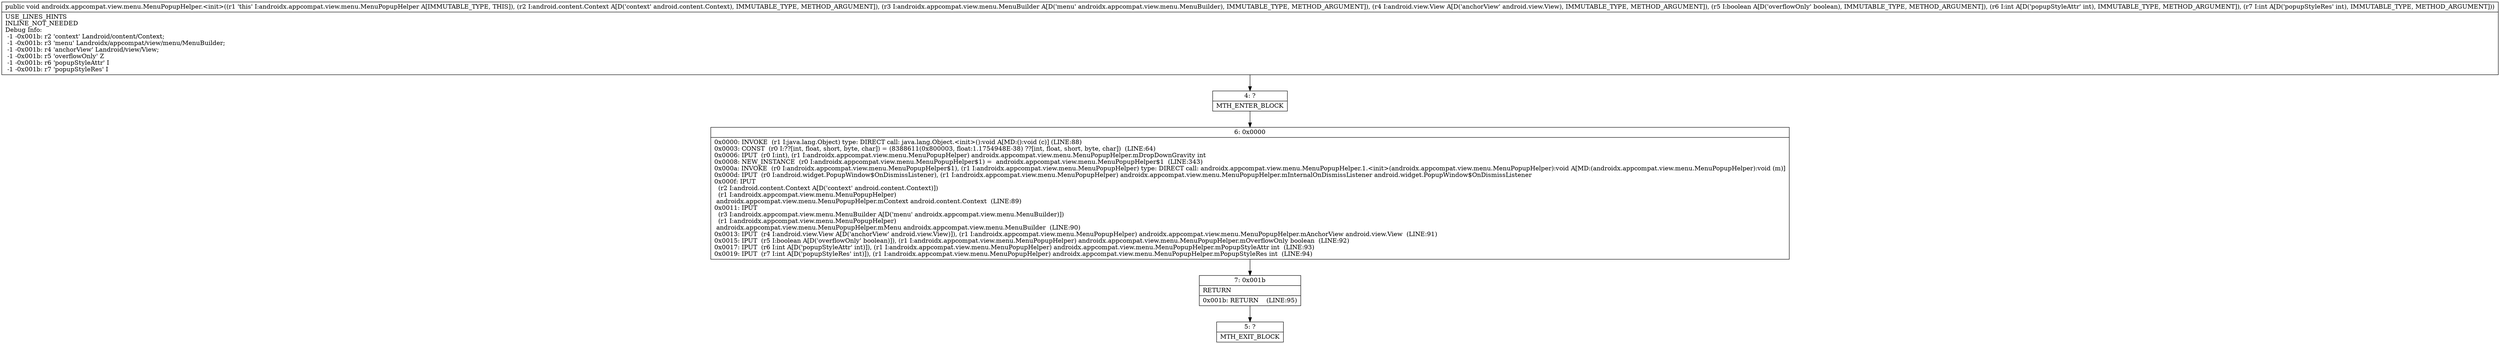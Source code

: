 digraph "CFG forandroidx.appcompat.view.menu.MenuPopupHelper.\<init\>(Landroid\/content\/Context;Landroidx\/appcompat\/view\/menu\/MenuBuilder;Landroid\/view\/View;ZII)V" {
Node_4 [shape=record,label="{4\:\ ?|MTH_ENTER_BLOCK\l}"];
Node_6 [shape=record,label="{6\:\ 0x0000|0x0000: INVOKE  (r1 I:java.lang.Object) type: DIRECT call: java.lang.Object.\<init\>():void A[MD:():void (c)] (LINE:88)\l0x0003: CONST  (r0 I:??[int, float, short, byte, char]) = (8388611(0x800003, float:1.1754948E\-38) ??[int, float, short, byte, char])  (LINE:64)\l0x0006: IPUT  (r0 I:int), (r1 I:androidx.appcompat.view.menu.MenuPopupHelper) androidx.appcompat.view.menu.MenuPopupHelper.mDropDownGravity int \l0x0008: NEW_INSTANCE  (r0 I:androidx.appcompat.view.menu.MenuPopupHelper$1) =  androidx.appcompat.view.menu.MenuPopupHelper$1  (LINE:343)\l0x000a: INVOKE  (r0 I:androidx.appcompat.view.menu.MenuPopupHelper$1), (r1 I:androidx.appcompat.view.menu.MenuPopupHelper) type: DIRECT call: androidx.appcompat.view.menu.MenuPopupHelper.1.\<init\>(androidx.appcompat.view.menu.MenuPopupHelper):void A[MD:(androidx.appcompat.view.menu.MenuPopupHelper):void (m)]\l0x000d: IPUT  (r0 I:android.widget.PopupWindow$OnDismissListener), (r1 I:androidx.appcompat.view.menu.MenuPopupHelper) androidx.appcompat.view.menu.MenuPopupHelper.mInternalOnDismissListener android.widget.PopupWindow$OnDismissListener \l0x000f: IPUT  \l  (r2 I:android.content.Context A[D('context' android.content.Context)])\l  (r1 I:androidx.appcompat.view.menu.MenuPopupHelper)\l androidx.appcompat.view.menu.MenuPopupHelper.mContext android.content.Context  (LINE:89)\l0x0011: IPUT  \l  (r3 I:androidx.appcompat.view.menu.MenuBuilder A[D('menu' androidx.appcompat.view.menu.MenuBuilder)])\l  (r1 I:androidx.appcompat.view.menu.MenuPopupHelper)\l androidx.appcompat.view.menu.MenuPopupHelper.mMenu androidx.appcompat.view.menu.MenuBuilder  (LINE:90)\l0x0013: IPUT  (r4 I:android.view.View A[D('anchorView' android.view.View)]), (r1 I:androidx.appcompat.view.menu.MenuPopupHelper) androidx.appcompat.view.menu.MenuPopupHelper.mAnchorView android.view.View  (LINE:91)\l0x0015: IPUT  (r5 I:boolean A[D('overflowOnly' boolean)]), (r1 I:androidx.appcompat.view.menu.MenuPopupHelper) androidx.appcompat.view.menu.MenuPopupHelper.mOverflowOnly boolean  (LINE:92)\l0x0017: IPUT  (r6 I:int A[D('popupStyleAttr' int)]), (r1 I:androidx.appcompat.view.menu.MenuPopupHelper) androidx.appcompat.view.menu.MenuPopupHelper.mPopupStyleAttr int  (LINE:93)\l0x0019: IPUT  (r7 I:int A[D('popupStyleRes' int)]), (r1 I:androidx.appcompat.view.menu.MenuPopupHelper) androidx.appcompat.view.menu.MenuPopupHelper.mPopupStyleRes int  (LINE:94)\l}"];
Node_7 [shape=record,label="{7\:\ 0x001b|RETURN\l|0x001b: RETURN    (LINE:95)\l}"];
Node_5 [shape=record,label="{5\:\ ?|MTH_EXIT_BLOCK\l}"];
MethodNode[shape=record,label="{public void androidx.appcompat.view.menu.MenuPopupHelper.\<init\>((r1 'this' I:androidx.appcompat.view.menu.MenuPopupHelper A[IMMUTABLE_TYPE, THIS]), (r2 I:android.content.Context A[D('context' android.content.Context), IMMUTABLE_TYPE, METHOD_ARGUMENT]), (r3 I:androidx.appcompat.view.menu.MenuBuilder A[D('menu' androidx.appcompat.view.menu.MenuBuilder), IMMUTABLE_TYPE, METHOD_ARGUMENT]), (r4 I:android.view.View A[D('anchorView' android.view.View), IMMUTABLE_TYPE, METHOD_ARGUMENT]), (r5 I:boolean A[D('overflowOnly' boolean), IMMUTABLE_TYPE, METHOD_ARGUMENT]), (r6 I:int A[D('popupStyleAttr' int), IMMUTABLE_TYPE, METHOD_ARGUMENT]), (r7 I:int A[D('popupStyleRes' int), IMMUTABLE_TYPE, METHOD_ARGUMENT]))  | USE_LINES_HINTS\lINLINE_NOT_NEEDED\lDebug Info:\l  \-1 \-0x001b: r2 'context' Landroid\/content\/Context;\l  \-1 \-0x001b: r3 'menu' Landroidx\/appcompat\/view\/menu\/MenuBuilder;\l  \-1 \-0x001b: r4 'anchorView' Landroid\/view\/View;\l  \-1 \-0x001b: r5 'overflowOnly' Z\l  \-1 \-0x001b: r6 'popupStyleAttr' I\l  \-1 \-0x001b: r7 'popupStyleRes' I\l}"];
MethodNode -> Node_4;Node_4 -> Node_6;
Node_6 -> Node_7;
Node_7 -> Node_5;
}

